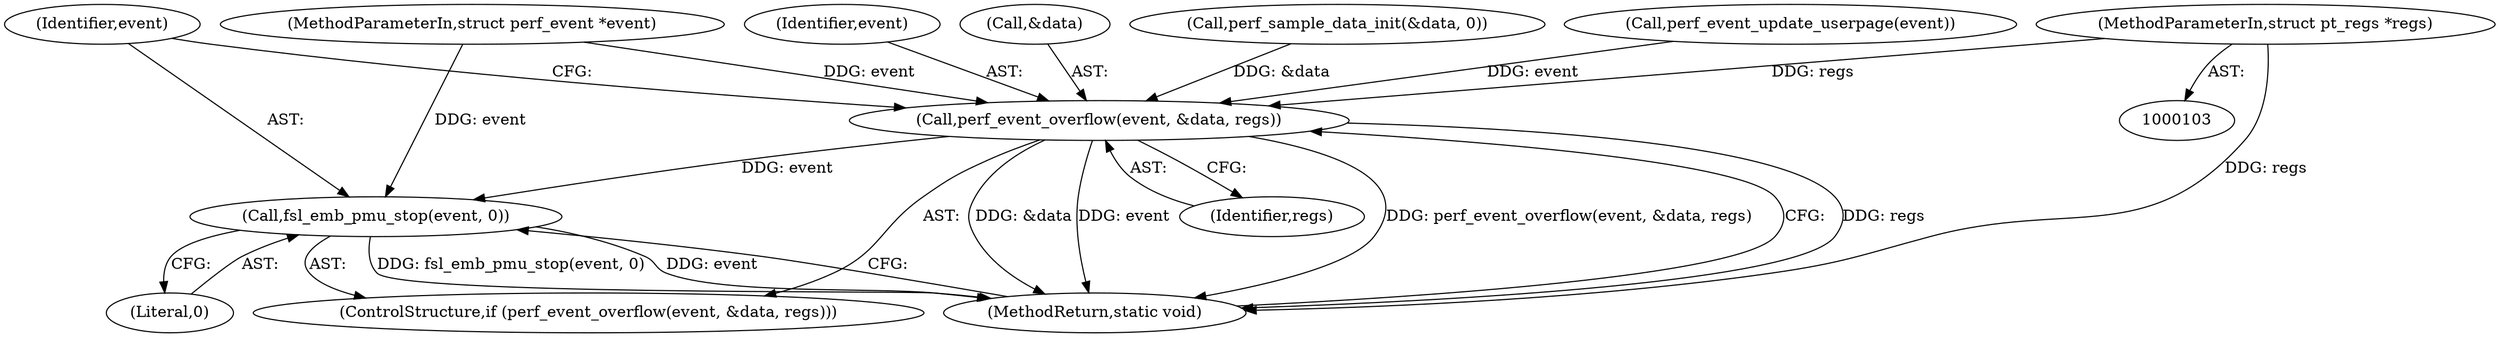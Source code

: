 digraph "0_linux_a8b0ca17b80e92faab46ee7179ba9e99ccb61233_18@pointer" {
"1000106" [label="(MethodParameterIn,struct pt_regs *regs)"];
"1000254" [label="(Call,perf_event_overflow(event, &data, regs))"];
"1000259" [label="(Call,fsl_emb_pmu_stop(event, 0))"];
"1000262" [label="(MethodReturn,static void)"];
"1000261" [label="(Literal,0)"];
"1000234" [label="(Call,perf_event_update_userpage(event))"];
"1000255" [label="(Identifier,event)"];
"1000253" [label="(ControlStructure,if (perf_event_overflow(event, &data, regs)))"];
"1000256" [label="(Call,&data)"];
"1000240" [label="(Call,perf_sample_data_init(&data, 0))"];
"1000258" [label="(Identifier,regs)"];
"1000104" [label="(MethodParameterIn,struct perf_event *event)"];
"1000106" [label="(MethodParameterIn,struct pt_regs *regs)"];
"1000259" [label="(Call,fsl_emb_pmu_stop(event, 0))"];
"1000260" [label="(Identifier,event)"];
"1000254" [label="(Call,perf_event_overflow(event, &data, regs))"];
"1000106" -> "1000103"  [label="AST: "];
"1000106" -> "1000262"  [label="DDG: regs"];
"1000106" -> "1000254"  [label="DDG: regs"];
"1000254" -> "1000253"  [label="AST: "];
"1000254" -> "1000258"  [label="CFG: "];
"1000255" -> "1000254"  [label="AST: "];
"1000256" -> "1000254"  [label="AST: "];
"1000258" -> "1000254"  [label="AST: "];
"1000260" -> "1000254"  [label="CFG: "];
"1000262" -> "1000254"  [label="CFG: "];
"1000254" -> "1000262"  [label="DDG: event"];
"1000254" -> "1000262"  [label="DDG: perf_event_overflow(event, &data, regs)"];
"1000254" -> "1000262"  [label="DDG: regs"];
"1000254" -> "1000262"  [label="DDG: &data"];
"1000234" -> "1000254"  [label="DDG: event"];
"1000104" -> "1000254"  [label="DDG: event"];
"1000240" -> "1000254"  [label="DDG: &data"];
"1000254" -> "1000259"  [label="DDG: event"];
"1000259" -> "1000253"  [label="AST: "];
"1000259" -> "1000261"  [label="CFG: "];
"1000260" -> "1000259"  [label="AST: "];
"1000261" -> "1000259"  [label="AST: "];
"1000262" -> "1000259"  [label="CFG: "];
"1000259" -> "1000262"  [label="DDG: fsl_emb_pmu_stop(event, 0)"];
"1000259" -> "1000262"  [label="DDG: event"];
"1000104" -> "1000259"  [label="DDG: event"];
}
